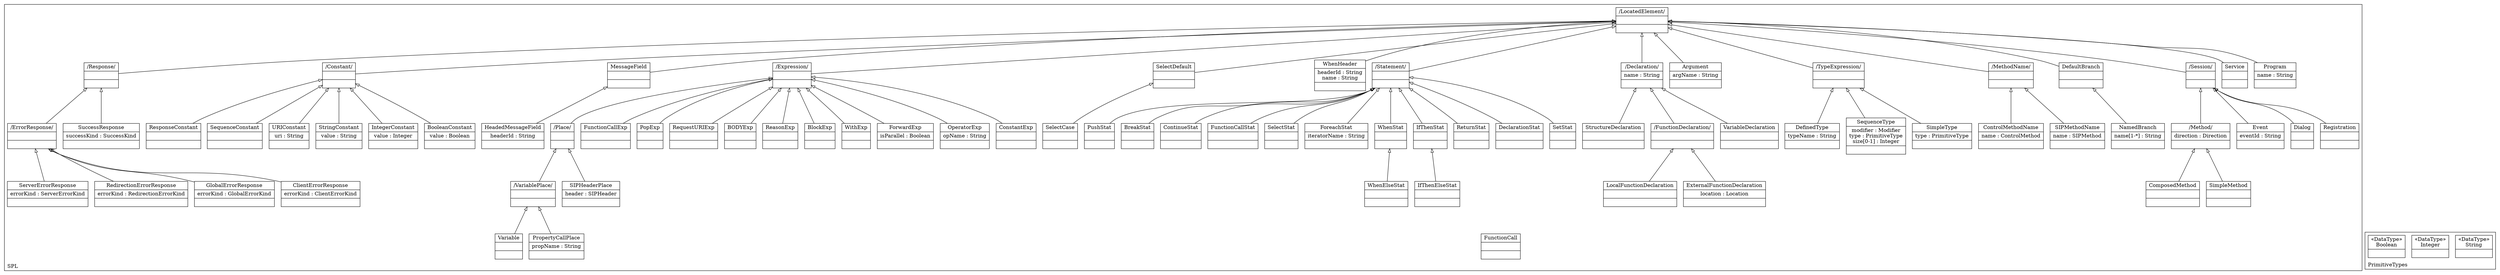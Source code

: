 digraph "KM3 Model in DOT" {
graph[rankdir=BT,labeljust=l,labelloc=t,nodeSep=0.75,compound=true];
 subgraph "cluster_SPL"{
labelloc=t
color=black
label=SPL
 node[shape=record];
LocatedElement[label="{/LocatedElement/| | }"]
;
 node[shape=record];
Program[label="{Program|name : String| }"]
 Program->LocatedElement[arrowhead=onormal,group=LocatedElement,minlen=2,constraint=true,]
;
 node[shape=record];
Service[label="{Service| | }"]
 Service->LocatedElement[arrowhead=onormal,group=LocatedElement,minlen=2,constraint=true,]
;
 node[shape=record];
Session[label="{/Session/| | }"]
 Session->LocatedElement[arrowhead=onormal,group=LocatedElement,minlen=2,constraint=true,]
;
 node[shape=record];
Registration[label="{Registration| | }"]
 Registration->Session[arrowhead=onormal,group=Session,minlen=2,constraint=true,]
;
 node[shape=record];
Dialog[label="{Dialog| | }"]
 Dialog->Session[arrowhead=onormal,group=Session,minlen=2,constraint=true,]
;
 node[shape=record];
Event[label="{Event|eventId : String| }"]
 Event->Session[arrowhead=onormal,group=Session,minlen=2,constraint=true,]
;
 node[shape=record];
Method[label="{/Method/|direction : Direction| }"]
 Method->Session[arrowhead=onormal,group=Session,minlen=2,constraint=true,]
;
 node[shape=record];
SimpleMethod[label="{SimpleMethod| | }"]
 SimpleMethod->Method[arrowhead=onormal,group=Method,minlen=2,constraint=true,]
;
 node[shape=record];
ComposedMethod[label="{ComposedMethod| | }"]
 ComposedMethod->Method[arrowhead=onormal,group=Method,minlen=2,constraint=true,]
;
 node[shape=record];
DefaultBranch[label="{DefaultBranch| | }"]
 DefaultBranch->LocatedElement[arrowhead=onormal,group=LocatedElement,minlen=2,constraint=true,]
;
 node[shape=record];
NamedBranch[label="{NamedBranch|name[1-*] : String| }"]
 NamedBranch->DefaultBranch[arrowhead=onormal,group=DefaultBranch,minlen=2,constraint=true,]
;
 node[shape=record];
MethodName[label="{/MethodName/| | }"]
 MethodName->LocatedElement[arrowhead=onormal,group=LocatedElement,minlen=2,constraint=true,]
;
 node[shape=record];
SIPMethodName[label="{SIPMethodName|name : SIPMethod| }"]
 SIPMethodName->MethodName[arrowhead=onormal,group=MethodName,minlen=2,constraint=true,]
;
 node[shape=record];
ControlMethodName[label="{ControlMethodName|name : ControlMethod| }"]
 ControlMethodName->MethodName[arrowhead=onormal,group=MethodName,minlen=2,constraint=true,]
;
 node[shape=record];
TypeExpression[label="{/TypeExpression/| | }"]
 TypeExpression->LocatedElement[arrowhead=onormal,group=LocatedElement,minlen=2,constraint=true,]
;
 node[shape=record];
SimpleType[label="{SimpleType|type : PrimitiveType| }"]
 SimpleType->TypeExpression[arrowhead=onormal,group=TypeExpression,minlen=2,constraint=true,]
;
 node[shape=record];
SequenceType[label="{SequenceType|modifier : Modifier\ntype : PrimitiveType\nsize[0-1] : Integer| }"]
 SequenceType->TypeExpression[arrowhead=onormal,group=TypeExpression,minlen=2,constraint=true,]
;
 node[shape=record];
DefinedType[label="{DefinedType|typeName : String| }"]
 DefinedType->TypeExpression[arrowhead=onormal,group=TypeExpression,minlen=2,constraint=true,]
;
 node[shape=record];
Argument[label="{Argument|argName : String| }"]
 Argument->LocatedElement[arrowhead=onormal,group=LocatedElement,minlen=2,constraint=true,]
;
 node[shape=record];
Declaration[label="{/Declaration/|name : String| }"]
 Declaration->LocatedElement[arrowhead=onormal,group=LocatedElement,minlen=2,constraint=true,]
;
 node[shape=record];
VariableDeclaration[label="{VariableDeclaration| | }"]
 VariableDeclaration->Declaration[arrowhead=onormal,group=Declaration,minlen=2,constraint=true,]
;
 node[shape=record];
FunctionDeclaration[label="{/FunctionDeclaration/| | }"]
 FunctionDeclaration->Declaration[arrowhead=onormal,group=Declaration,minlen=2,constraint=true,]
;
 node[shape=record];
ExternalFunctionDeclaration[label="{ExternalFunctionDeclaration|location : Location| }"]
 ExternalFunctionDeclaration->FunctionDeclaration[arrowhead=onormal,group=FunctionDeclaration,minlen=2,constraint=true,]
;
 node[shape=record];
LocalFunctionDeclaration[label="{LocalFunctionDeclaration| | }"]
 LocalFunctionDeclaration->FunctionDeclaration[arrowhead=onormal,group=FunctionDeclaration,minlen=2,constraint=true,]
;
 node[shape=record];
StructureDeclaration[label="{StructureDeclaration| | }"]
 StructureDeclaration->Declaration[arrowhead=onormal,group=Declaration,minlen=2,constraint=true,]
;
 node[shape=record];
FunctionCall[label="{FunctionCall| | }"]
;
 node[shape=record];
Statement[label="{/Statement/| | }"]
 Statement->LocatedElement[arrowhead=onormal,group=LocatedElement,minlen=2,constraint=true,]
;
 node[shape=record];
SetStat[label="{SetStat| | }"]
 SetStat->Statement[arrowhead=onormal,group=Statement,minlen=2,constraint=true,]
;
 node[shape=record];
DeclarationStat[label="{DeclarationStat| | }"]
 DeclarationStat->Statement[arrowhead=onormal,group=Statement,minlen=2,constraint=true,]
;
 node[shape=record];
ReturnStat[label="{ReturnStat| | }"]
 ReturnStat->Statement[arrowhead=onormal,group=Statement,minlen=2,constraint=true,]
;
 node[shape=record];
IfThenStat[label="{IfThenStat| | }"]
 IfThenStat->Statement[arrowhead=onormal,group=Statement,minlen=2,constraint=true,]
;
 node[shape=record];
IfThenElseStat[label="{IfThenElseStat| | }"]
 IfThenElseStat->IfThenStat[arrowhead=onormal,group=IfThenStat,minlen=2,constraint=true,]
;
 node[shape=record];
WhenStat[label="{WhenStat| | }"]
 WhenStat->Statement[arrowhead=onormal,group=Statement,minlen=2,constraint=true,]
;
 node[shape=record];
WhenElseStat[label="{WhenElseStat| | }"]
 WhenElseStat->WhenStat[arrowhead=onormal,group=WhenStat,minlen=2,constraint=true,]
;
 node[shape=record];
ForeachStat[label="{ForeachStat|iteratorName : String| }"]
 ForeachStat->Statement[arrowhead=onormal,group=Statement,minlen=2,constraint=true,]
;
 node[shape=record];
SelectStat[label="{SelectStat| | }"]
 SelectStat->Statement[arrowhead=onormal,group=Statement,minlen=2,constraint=true,]
;
 node[shape=record];
FunctionCallStat[label="{FunctionCallStat| | }"]
 FunctionCallStat->Statement[arrowhead=onormal,group=Statement,minlen=2,constraint=true,]
;
 node[shape=record];
ContinueStat[label="{ContinueStat| | }"]
 ContinueStat->Statement[arrowhead=onormal,group=Statement,minlen=2,constraint=true,]
;
 node[shape=record];
BreakStat[label="{BreakStat| | }"]
 BreakStat->Statement[arrowhead=onormal,group=Statement,minlen=2,constraint=true,]
;
 node[shape=record];
PushStat[label="{PushStat| | }"]
 PushStat->Statement[arrowhead=onormal,group=Statement,minlen=2,constraint=true,]
;
 node[shape=record];
WhenHeader[label="{WhenHeader|headerId : String\nname : String| }"]
 WhenHeader->LocatedElement[arrowhead=onormal,group=LocatedElement,minlen=2,constraint=true,]
;
 node[shape=record];
SelectDefault[label="{SelectDefault| | }"]
 SelectDefault->LocatedElement[arrowhead=onormal,group=LocatedElement,minlen=2,constraint=true,]
;
 node[shape=record];
SelectCase[label="{SelectCase| | }"]
 SelectCase->SelectDefault[arrowhead=onormal,group=SelectDefault,minlen=2,constraint=true,]
;
 node[shape=record];
Expression[label="{/Expression/| | }"]
 Expression->LocatedElement[arrowhead=onormal,group=LocatedElement,minlen=2,constraint=true,]
;
 node[shape=record];
ConstantExp[label="{ConstantExp| | }"]
 ConstantExp->Expression[arrowhead=onormal,group=Expression,minlen=2,constraint=true,]
;
 node[shape=record];
OperatorExp[label="{OperatorExp|opName : String| }"]
 OperatorExp->Expression[arrowhead=onormal,group=Expression,minlen=2,constraint=true,]
;
 node[shape=record];
ForwardExp[label="{ForwardExp|isParallel : Boolean| }"]
 ForwardExp->Expression[arrowhead=onormal,group=Expression,minlen=2,constraint=true,]
;
 node[shape=record];
WithExp[label="{WithExp| | }"]
 WithExp->Expression[arrowhead=onormal,group=Expression,minlen=2,constraint=true,]
;
 node[shape=record];
BlockExp[label="{BlockExp| | }"]
 BlockExp->Expression[arrowhead=onormal,group=Expression,minlen=2,constraint=true,]
;
 node[shape=record];
ReasonExp[label="{ReasonExp| | }"]
 ReasonExp->Expression[arrowhead=onormal,group=Expression,minlen=2,constraint=true,]
;
 node[shape=record];
BODYExp[label="{BODYExp| | }"]
 BODYExp->Expression[arrowhead=onormal,group=Expression,minlen=2,constraint=true,]
;
 node[shape=record];
RequestURIExp[label="{RequestURIExp| | }"]
 RequestURIExp->Expression[arrowhead=onormal,group=Expression,minlen=2,constraint=true,]
;
 node[shape=record];
PopExp[label="{PopExp| | }"]
 PopExp->Expression[arrowhead=onormal,group=Expression,minlen=2,constraint=true,]
;
 node[shape=record];
FunctionCallExp[label="{FunctionCallExp| | }"]
 FunctionCallExp->Expression[arrowhead=onormal,group=Expression,minlen=2,constraint=true,]
;
 node[shape=record];
Place[label="{/Place/| | }"]
 Place->Expression[arrowhead=onormal,group=Expression,minlen=2,constraint=true,]
;
 node[shape=record];
SIPHeaderPlace[label="{SIPHeaderPlace|header : SIPHeader| }"]
 SIPHeaderPlace->Place[arrowhead=onormal,group=Place,minlen=2,constraint=true,]
;
 node[shape=record];
VariablePlace[label="{/VariablePlace/| | }"]
 VariablePlace->Place[arrowhead=onormal,group=Place,minlen=2,constraint=true,]
;
 node[shape=record];
PropertyCallPlace[label="{PropertyCallPlace|propName : String| }"]
 PropertyCallPlace->VariablePlace[arrowhead=onormal,group=VariablePlace,minlen=2,constraint=true,]
;
 node[shape=record];
Variable[label="{Variable| | }"]
 Variable->VariablePlace[arrowhead=onormal,group=VariablePlace,minlen=2,constraint=true,]
;
 node[shape=record];
MessageField[label="{MessageField| | }"]
 MessageField->LocatedElement[arrowhead=onormal,group=LocatedElement,minlen=2,constraint=true,]
;
 node[shape=record];
HeadedMessageField[label="{HeadedMessageField|headerId : String| }"]
 HeadedMessageField->MessageField[arrowhead=onormal,group=MessageField,minlen=2,constraint=true,]
;
 node[shape=record];
Constant[label="{/Constant/| | }"]
 Constant->LocatedElement[arrowhead=onormal,group=LocatedElement,minlen=2,constraint=true,]
;
 node[shape=record];
BooleanConstant[label="{BooleanConstant|value : Boolean| }"]
 BooleanConstant->Constant[arrowhead=onormal,group=Constant,minlen=2,constraint=true,]
;
 node[shape=record];
IntegerConstant[label="{IntegerConstant|value : Integer| }"]
 IntegerConstant->Constant[arrowhead=onormal,group=Constant,minlen=2,constraint=true,]
;
 node[shape=record];
StringConstant[label="{StringConstant|value : String| }"]
 StringConstant->Constant[arrowhead=onormal,group=Constant,minlen=2,constraint=true,]
;
 node[shape=record];
URIConstant[label="{URIConstant|uri : String| }"]
 URIConstant->Constant[arrowhead=onormal,group=Constant,minlen=2,constraint=true,]
;
 node[shape=record];
SequenceConstant[label="{SequenceConstant| | }"]
 SequenceConstant->Constant[arrowhead=onormal,group=Constant,minlen=2,constraint=true,]
;
 node[shape=record];
ResponseConstant[label="{ResponseConstant| | }"]
 ResponseConstant->Constant[arrowhead=onormal,group=Constant,minlen=2,constraint=true,]
;
 node[shape=record];
Response[label="{/Response/| | }"]
 Response->LocatedElement[arrowhead=onormal,group=LocatedElement,minlen=2,constraint=true,]
;
 node[shape=record];
SuccessResponse[label="{SuccessResponse|successKind : SuccessKind| }"]
 SuccessResponse->Response[arrowhead=onormal,group=Response,minlen=2,constraint=true,]
;
 node[shape=record];
ErrorResponse[label="{/ErrorResponse/| | }"]
 ErrorResponse->Response[arrowhead=onormal,group=Response,minlen=2,constraint=true,]
;
 node[shape=record];
ClientErrorResponse[label="{ClientErrorResponse|errorKind : ClientErrorKind| }"]
 ClientErrorResponse->ErrorResponse[arrowhead=onormal,group=ErrorResponse,minlen=2,constraint=true,]
;
 node[shape=record];
GlobalErrorResponse[label="{GlobalErrorResponse|errorKind : GlobalErrorKind| }"]
 GlobalErrorResponse->ErrorResponse[arrowhead=onormal,group=ErrorResponse,minlen=2,constraint=true,]
;
 node[shape=record];
RedirectionErrorResponse[label="{RedirectionErrorResponse|errorKind : RedirectionErrorKind| }"]
 RedirectionErrorResponse->ErrorResponse[arrowhead=onormal,group=ErrorResponse,minlen=2,constraint=true,]
;
 node[shape=record];
ServerErrorResponse[label="{ServerErrorResponse|errorKind : ServerErrorKind| }"]
 ServerErrorResponse->ErrorResponse[arrowhead=onormal,group=ErrorResponse,minlen=2,constraint=true,]
;

} subgraph "cluster_Enum"{
labelloc=t
color=black
label=Enum

} subgraph "cluster_PrimitiveTypes"{
labelloc=t
color=black
label=PrimitiveTypes
 node[shape=record];
String[label="{&#171;DataType&#187;\nString|}"]
;
 node[shape=record];
Integer[label="{&#171;DataType&#187;\nInteger|}"]
;
 node[shape=record];
Boolean[label="{&#171;DataType&#187;\nBoolean|}"]
;

}
}